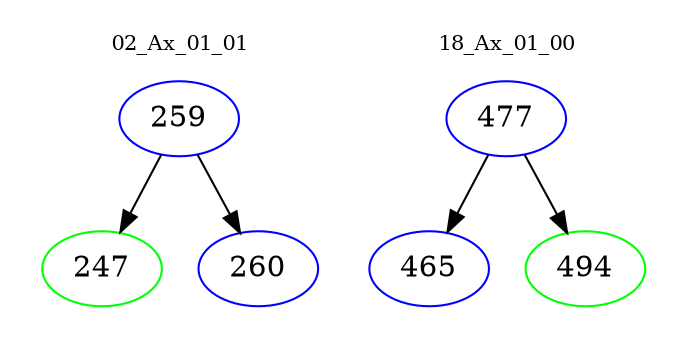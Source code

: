 digraph{
subgraph cluster_0 {
color = white
label = "02_Ax_01_01";
fontsize=10;
T0_259 [label="259", color="blue"]
T0_259 -> T0_247 [color="black"]
T0_247 [label="247", color="green"]
T0_259 -> T0_260 [color="black"]
T0_260 [label="260", color="blue"]
}
subgraph cluster_1 {
color = white
label = "18_Ax_01_00";
fontsize=10;
T1_477 [label="477", color="blue"]
T1_477 -> T1_465 [color="black"]
T1_465 [label="465", color="blue"]
T1_477 -> T1_494 [color="black"]
T1_494 [label="494", color="green"]
}
}
